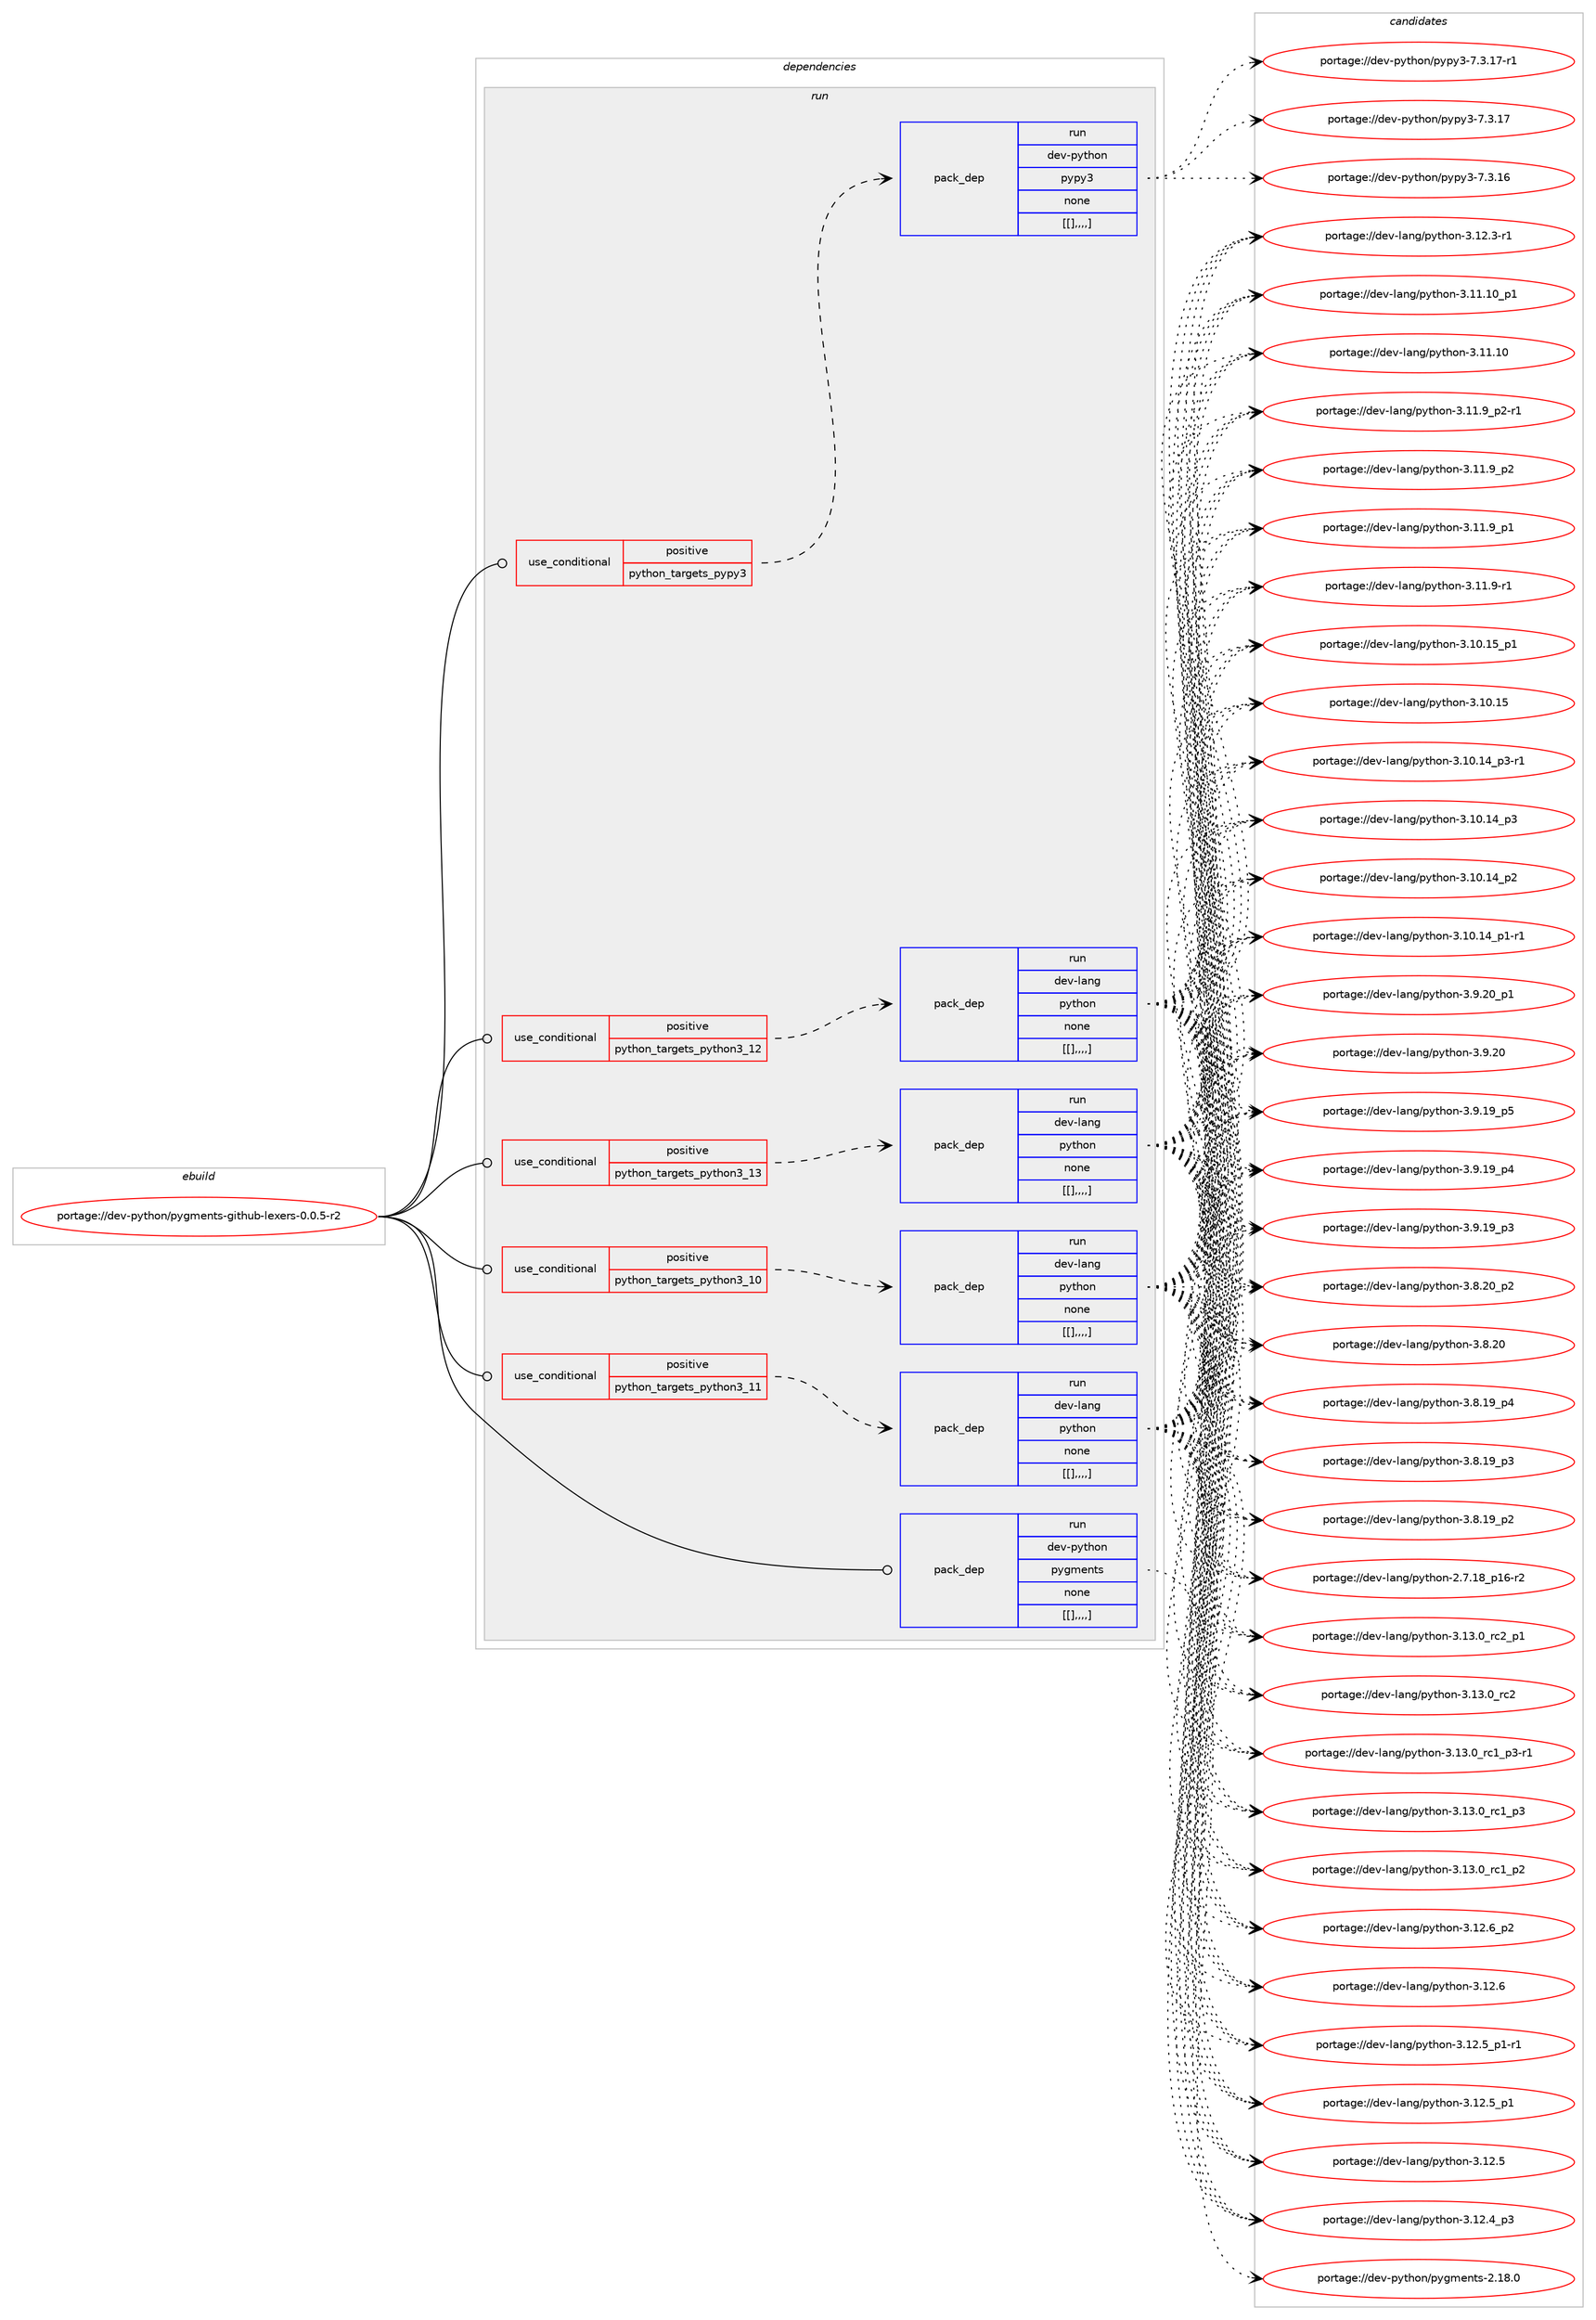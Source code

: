 digraph prolog {

# *************
# Graph options
# *************

newrank=true;
concentrate=true;
compound=true;
graph [rankdir=LR,fontname=Helvetica,fontsize=10,ranksep=1.5];#, ranksep=2.5, nodesep=0.2];
edge  [arrowhead=vee];
node  [fontname=Helvetica,fontsize=10];

# **********
# The ebuild
# **********

subgraph cluster_leftcol {
color=gray;
label=<<i>ebuild</i>>;
id [label="portage://dev-python/pygments-github-lexers-0.0.5-r2", color=red, width=4, href="../dev-python/pygments-github-lexers-0.0.5-r2.svg"];
}

# ****************
# The dependencies
# ****************

subgraph cluster_midcol {
color=gray;
label=<<i>dependencies</i>>;
subgraph cluster_compile {
fillcolor="#eeeeee";
style=filled;
label=<<i>compile</i>>;
}
subgraph cluster_compileandrun {
fillcolor="#eeeeee";
style=filled;
label=<<i>compile and run</i>>;
}
subgraph cluster_run {
fillcolor="#eeeeee";
style=filled;
label=<<i>run</i>>;
subgraph cond38433 {
dependency159282 [label=<<TABLE BORDER="0" CELLBORDER="1" CELLSPACING="0" CELLPADDING="4"><TR><TD ROWSPAN="3" CELLPADDING="10">use_conditional</TD></TR><TR><TD>positive</TD></TR><TR><TD>python_targets_pypy3</TD></TR></TABLE>>, shape=none, color=red];
subgraph pack119624 {
dependency159283 [label=<<TABLE BORDER="0" CELLBORDER="1" CELLSPACING="0" CELLPADDING="4" WIDTH="220"><TR><TD ROWSPAN="6" CELLPADDING="30">pack_dep</TD></TR><TR><TD WIDTH="110">run</TD></TR><TR><TD>dev-python</TD></TR><TR><TD>pypy3</TD></TR><TR><TD>none</TD></TR><TR><TD>[[],,,,]</TD></TR></TABLE>>, shape=none, color=blue];
}
dependency159282:e -> dependency159283:w [weight=20,style="dashed",arrowhead="vee"];
}
id:e -> dependency159282:w [weight=20,style="solid",arrowhead="odot"];
subgraph cond38434 {
dependency159284 [label=<<TABLE BORDER="0" CELLBORDER="1" CELLSPACING="0" CELLPADDING="4"><TR><TD ROWSPAN="3" CELLPADDING="10">use_conditional</TD></TR><TR><TD>positive</TD></TR><TR><TD>python_targets_python3_10</TD></TR></TABLE>>, shape=none, color=red];
subgraph pack119625 {
dependency159285 [label=<<TABLE BORDER="0" CELLBORDER="1" CELLSPACING="0" CELLPADDING="4" WIDTH="220"><TR><TD ROWSPAN="6" CELLPADDING="30">pack_dep</TD></TR><TR><TD WIDTH="110">run</TD></TR><TR><TD>dev-lang</TD></TR><TR><TD>python</TD></TR><TR><TD>none</TD></TR><TR><TD>[[],,,,]</TD></TR></TABLE>>, shape=none, color=blue];
}
dependency159284:e -> dependency159285:w [weight=20,style="dashed",arrowhead="vee"];
}
id:e -> dependency159284:w [weight=20,style="solid",arrowhead="odot"];
subgraph cond38435 {
dependency159286 [label=<<TABLE BORDER="0" CELLBORDER="1" CELLSPACING="0" CELLPADDING="4"><TR><TD ROWSPAN="3" CELLPADDING="10">use_conditional</TD></TR><TR><TD>positive</TD></TR><TR><TD>python_targets_python3_11</TD></TR></TABLE>>, shape=none, color=red];
subgraph pack119626 {
dependency159287 [label=<<TABLE BORDER="0" CELLBORDER="1" CELLSPACING="0" CELLPADDING="4" WIDTH="220"><TR><TD ROWSPAN="6" CELLPADDING="30">pack_dep</TD></TR><TR><TD WIDTH="110">run</TD></TR><TR><TD>dev-lang</TD></TR><TR><TD>python</TD></TR><TR><TD>none</TD></TR><TR><TD>[[],,,,]</TD></TR></TABLE>>, shape=none, color=blue];
}
dependency159286:e -> dependency159287:w [weight=20,style="dashed",arrowhead="vee"];
}
id:e -> dependency159286:w [weight=20,style="solid",arrowhead="odot"];
subgraph cond38436 {
dependency159288 [label=<<TABLE BORDER="0" CELLBORDER="1" CELLSPACING="0" CELLPADDING="4"><TR><TD ROWSPAN="3" CELLPADDING="10">use_conditional</TD></TR><TR><TD>positive</TD></TR><TR><TD>python_targets_python3_12</TD></TR></TABLE>>, shape=none, color=red];
subgraph pack119627 {
dependency159289 [label=<<TABLE BORDER="0" CELLBORDER="1" CELLSPACING="0" CELLPADDING="4" WIDTH="220"><TR><TD ROWSPAN="6" CELLPADDING="30">pack_dep</TD></TR><TR><TD WIDTH="110">run</TD></TR><TR><TD>dev-lang</TD></TR><TR><TD>python</TD></TR><TR><TD>none</TD></TR><TR><TD>[[],,,,]</TD></TR></TABLE>>, shape=none, color=blue];
}
dependency159288:e -> dependency159289:w [weight=20,style="dashed",arrowhead="vee"];
}
id:e -> dependency159288:w [weight=20,style="solid",arrowhead="odot"];
subgraph cond38437 {
dependency159290 [label=<<TABLE BORDER="0" CELLBORDER="1" CELLSPACING="0" CELLPADDING="4"><TR><TD ROWSPAN="3" CELLPADDING="10">use_conditional</TD></TR><TR><TD>positive</TD></TR><TR><TD>python_targets_python3_13</TD></TR></TABLE>>, shape=none, color=red];
subgraph pack119628 {
dependency159291 [label=<<TABLE BORDER="0" CELLBORDER="1" CELLSPACING="0" CELLPADDING="4" WIDTH="220"><TR><TD ROWSPAN="6" CELLPADDING="30">pack_dep</TD></TR><TR><TD WIDTH="110">run</TD></TR><TR><TD>dev-lang</TD></TR><TR><TD>python</TD></TR><TR><TD>none</TD></TR><TR><TD>[[],,,,]</TD></TR></TABLE>>, shape=none, color=blue];
}
dependency159290:e -> dependency159291:w [weight=20,style="dashed",arrowhead="vee"];
}
id:e -> dependency159290:w [weight=20,style="solid",arrowhead="odot"];
subgraph pack119629 {
dependency159292 [label=<<TABLE BORDER="0" CELLBORDER="1" CELLSPACING="0" CELLPADDING="4" WIDTH="220"><TR><TD ROWSPAN="6" CELLPADDING="30">pack_dep</TD></TR><TR><TD WIDTH="110">run</TD></TR><TR><TD>dev-python</TD></TR><TR><TD>pygments</TD></TR><TR><TD>none</TD></TR><TR><TD>[[],,,,]</TD></TR></TABLE>>, shape=none, color=blue];
}
id:e -> dependency159292:w [weight=20,style="solid",arrowhead="odot"];
}
}

# **************
# The candidates
# **************

subgraph cluster_choices {
rank=same;
color=gray;
label=<<i>candidates</i>>;

subgraph choice119624 {
color=black;
nodesep=1;
choice100101118451121211161041111104711212111212151455546514649554511449 [label="portage://dev-python/pypy3-7.3.17-r1", color=red, width=4,href="../dev-python/pypy3-7.3.17-r1.svg"];
choice10010111845112121116104111110471121211121215145554651464955 [label="portage://dev-python/pypy3-7.3.17", color=red, width=4,href="../dev-python/pypy3-7.3.17.svg"];
choice10010111845112121116104111110471121211121215145554651464954 [label="portage://dev-python/pypy3-7.3.16", color=red, width=4,href="../dev-python/pypy3-7.3.16.svg"];
dependency159283:e -> choice100101118451121211161041111104711212111212151455546514649554511449:w [style=dotted,weight="100"];
dependency159283:e -> choice10010111845112121116104111110471121211121215145554651464955:w [style=dotted,weight="100"];
dependency159283:e -> choice10010111845112121116104111110471121211121215145554651464954:w [style=dotted,weight="100"];
}
subgraph choice119625 {
color=black;
nodesep=1;
choice100101118451089711010347112121116104111110455146495146489511499509511249 [label="portage://dev-lang/python-3.13.0_rc2_p1", color=red, width=4,href="../dev-lang/python-3.13.0_rc2_p1.svg"];
choice10010111845108971101034711212111610411111045514649514648951149950 [label="portage://dev-lang/python-3.13.0_rc2", color=red, width=4,href="../dev-lang/python-3.13.0_rc2.svg"];
choice1001011184510897110103471121211161041111104551464951464895114994995112514511449 [label="portage://dev-lang/python-3.13.0_rc1_p3-r1", color=red, width=4,href="../dev-lang/python-3.13.0_rc1_p3-r1.svg"];
choice100101118451089711010347112121116104111110455146495146489511499499511251 [label="portage://dev-lang/python-3.13.0_rc1_p3", color=red, width=4,href="../dev-lang/python-3.13.0_rc1_p3.svg"];
choice100101118451089711010347112121116104111110455146495146489511499499511250 [label="portage://dev-lang/python-3.13.0_rc1_p2", color=red, width=4,href="../dev-lang/python-3.13.0_rc1_p2.svg"];
choice100101118451089711010347112121116104111110455146495046549511250 [label="portage://dev-lang/python-3.12.6_p2", color=red, width=4,href="../dev-lang/python-3.12.6_p2.svg"];
choice10010111845108971101034711212111610411111045514649504654 [label="portage://dev-lang/python-3.12.6", color=red, width=4,href="../dev-lang/python-3.12.6.svg"];
choice1001011184510897110103471121211161041111104551464950465395112494511449 [label="portage://dev-lang/python-3.12.5_p1-r1", color=red, width=4,href="../dev-lang/python-3.12.5_p1-r1.svg"];
choice100101118451089711010347112121116104111110455146495046539511249 [label="portage://dev-lang/python-3.12.5_p1", color=red, width=4,href="../dev-lang/python-3.12.5_p1.svg"];
choice10010111845108971101034711212111610411111045514649504653 [label="portage://dev-lang/python-3.12.5", color=red, width=4,href="../dev-lang/python-3.12.5.svg"];
choice100101118451089711010347112121116104111110455146495046529511251 [label="portage://dev-lang/python-3.12.4_p3", color=red, width=4,href="../dev-lang/python-3.12.4_p3.svg"];
choice100101118451089711010347112121116104111110455146495046514511449 [label="portage://dev-lang/python-3.12.3-r1", color=red, width=4,href="../dev-lang/python-3.12.3-r1.svg"];
choice10010111845108971101034711212111610411111045514649494649489511249 [label="portage://dev-lang/python-3.11.10_p1", color=red, width=4,href="../dev-lang/python-3.11.10_p1.svg"];
choice1001011184510897110103471121211161041111104551464949464948 [label="portage://dev-lang/python-3.11.10", color=red, width=4,href="../dev-lang/python-3.11.10.svg"];
choice1001011184510897110103471121211161041111104551464949465795112504511449 [label="portage://dev-lang/python-3.11.9_p2-r1", color=red, width=4,href="../dev-lang/python-3.11.9_p2-r1.svg"];
choice100101118451089711010347112121116104111110455146494946579511250 [label="portage://dev-lang/python-3.11.9_p2", color=red, width=4,href="../dev-lang/python-3.11.9_p2.svg"];
choice100101118451089711010347112121116104111110455146494946579511249 [label="portage://dev-lang/python-3.11.9_p1", color=red, width=4,href="../dev-lang/python-3.11.9_p1.svg"];
choice100101118451089711010347112121116104111110455146494946574511449 [label="portage://dev-lang/python-3.11.9-r1", color=red, width=4,href="../dev-lang/python-3.11.9-r1.svg"];
choice10010111845108971101034711212111610411111045514649484649539511249 [label="portage://dev-lang/python-3.10.15_p1", color=red, width=4,href="../dev-lang/python-3.10.15_p1.svg"];
choice1001011184510897110103471121211161041111104551464948464953 [label="portage://dev-lang/python-3.10.15", color=red, width=4,href="../dev-lang/python-3.10.15.svg"];
choice100101118451089711010347112121116104111110455146494846495295112514511449 [label="portage://dev-lang/python-3.10.14_p3-r1", color=red, width=4,href="../dev-lang/python-3.10.14_p3-r1.svg"];
choice10010111845108971101034711212111610411111045514649484649529511251 [label="portage://dev-lang/python-3.10.14_p3", color=red, width=4,href="../dev-lang/python-3.10.14_p3.svg"];
choice10010111845108971101034711212111610411111045514649484649529511250 [label="portage://dev-lang/python-3.10.14_p2", color=red, width=4,href="../dev-lang/python-3.10.14_p2.svg"];
choice100101118451089711010347112121116104111110455146494846495295112494511449 [label="portage://dev-lang/python-3.10.14_p1-r1", color=red, width=4,href="../dev-lang/python-3.10.14_p1-r1.svg"];
choice100101118451089711010347112121116104111110455146574650489511249 [label="portage://dev-lang/python-3.9.20_p1", color=red, width=4,href="../dev-lang/python-3.9.20_p1.svg"];
choice10010111845108971101034711212111610411111045514657465048 [label="portage://dev-lang/python-3.9.20", color=red, width=4,href="../dev-lang/python-3.9.20.svg"];
choice100101118451089711010347112121116104111110455146574649579511253 [label="portage://dev-lang/python-3.9.19_p5", color=red, width=4,href="../dev-lang/python-3.9.19_p5.svg"];
choice100101118451089711010347112121116104111110455146574649579511252 [label="portage://dev-lang/python-3.9.19_p4", color=red, width=4,href="../dev-lang/python-3.9.19_p4.svg"];
choice100101118451089711010347112121116104111110455146574649579511251 [label="portage://dev-lang/python-3.9.19_p3", color=red, width=4,href="../dev-lang/python-3.9.19_p3.svg"];
choice100101118451089711010347112121116104111110455146564650489511250 [label="portage://dev-lang/python-3.8.20_p2", color=red, width=4,href="../dev-lang/python-3.8.20_p2.svg"];
choice10010111845108971101034711212111610411111045514656465048 [label="portage://dev-lang/python-3.8.20", color=red, width=4,href="../dev-lang/python-3.8.20.svg"];
choice100101118451089711010347112121116104111110455146564649579511252 [label="portage://dev-lang/python-3.8.19_p4", color=red, width=4,href="../dev-lang/python-3.8.19_p4.svg"];
choice100101118451089711010347112121116104111110455146564649579511251 [label="portage://dev-lang/python-3.8.19_p3", color=red, width=4,href="../dev-lang/python-3.8.19_p3.svg"];
choice100101118451089711010347112121116104111110455146564649579511250 [label="portage://dev-lang/python-3.8.19_p2", color=red, width=4,href="../dev-lang/python-3.8.19_p2.svg"];
choice100101118451089711010347112121116104111110455046554649569511249544511450 [label="portage://dev-lang/python-2.7.18_p16-r2", color=red, width=4,href="../dev-lang/python-2.7.18_p16-r2.svg"];
dependency159285:e -> choice100101118451089711010347112121116104111110455146495146489511499509511249:w [style=dotted,weight="100"];
dependency159285:e -> choice10010111845108971101034711212111610411111045514649514648951149950:w [style=dotted,weight="100"];
dependency159285:e -> choice1001011184510897110103471121211161041111104551464951464895114994995112514511449:w [style=dotted,weight="100"];
dependency159285:e -> choice100101118451089711010347112121116104111110455146495146489511499499511251:w [style=dotted,weight="100"];
dependency159285:e -> choice100101118451089711010347112121116104111110455146495146489511499499511250:w [style=dotted,weight="100"];
dependency159285:e -> choice100101118451089711010347112121116104111110455146495046549511250:w [style=dotted,weight="100"];
dependency159285:e -> choice10010111845108971101034711212111610411111045514649504654:w [style=dotted,weight="100"];
dependency159285:e -> choice1001011184510897110103471121211161041111104551464950465395112494511449:w [style=dotted,weight="100"];
dependency159285:e -> choice100101118451089711010347112121116104111110455146495046539511249:w [style=dotted,weight="100"];
dependency159285:e -> choice10010111845108971101034711212111610411111045514649504653:w [style=dotted,weight="100"];
dependency159285:e -> choice100101118451089711010347112121116104111110455146495046529511251:w [style=dotted,weight="100"];
dependency159285:e -> choice100101118451089711010347112121116104111110455146495046514511449:w [style=dotted,weight="100"];
dependency159285:e -> choice10010111845108971101034711212111610411111045514649494649489511249:w [style=dotted,weight="100"];
dependency159285:e -> choice1001011184510897110103471121211161041111104551464949464948:w [style=dotted,weight="100"];
dependency159285:e -> choice1001011184510897110103471121211161041111104551464949465795112504511449:w [style=dotted,weight="100"];
dependency159285:e -> choice100101118451089711010347112121116104111110455146494946579511250:w [style=dotted,weight="100"];
dependency159285:e -> choice100101118451089711010347112121116104111110455146494946579511249:w [style=dotted,weight="100"];
dependency159285:e -> choice100101118451089711010347112121116104111110455146494946574511449:w [style=dotted,weight="100"];
dependency159285:e -> choice10010111845108971101034711212111610411111045514649484649539511249:w [style=dotted,weight="100"];
dependency159285:e -> choice1001011184510897110103471121211161041111104551464948464953:w [style=dotted,weight="100"];
dependency159285:e -> choice100101118451089711010347112121116104111110455146494846495295112514511449:w [style=dotted,weight="100"];
dependency159285:e -> choice10010111845108971101034711212111610411111045514649484649529511251:w [style=dotted,weight="100"];
dependency159285:e -> choice10010111845108971101034711212111610411111045514649484649529511250:w [style=dotted,weight="100"];
dependency159285:e -> choice100101118451089711010347112121116104111110455146494846495295112494511449:w [style=dotted,weight="100"];
dependency159285:e -> choice100101118451089711010347112121116104111110455146574650489511249:w [style=dotted,weight="100"];
dependency159285:e -> choice10010111845108971101034711212111610411111045514657465048:w [style=dotted,weight="100"];
dependency159285:e -> choice100101118451089711010347112121116104111110455146574649579511253:w [style=dotted,weight="100"];
dependency159285:e -> choice100101118451089711010347112121116104111110455146574649579511252:w [style=dotted,weight="100"];
dependency159285:e -> choice100101118451089711010347112121116104111110455146574649579511251:w [style=dotted,weight="100"];
dependency159285:e -> choice100101118451089711010347112121116104111110455146564650489511250:w [style=dotted,weight="100"];
dependency159285:e -> choice10010111845108971101034711212111610411111045514656465048:w [style=dotted,weight="100"];
dependency159285:e -> choice100101118451089711010347112121116104111110455146564649579511252:w [style=dotted,weight="100"];
dependency159285:e -> choice100101118451089711010347112121116104111110455146564649579511251:w [style=dotted,weight="100"];
dependency159285:e -> choice100101118451089711010347112121116104111110455146564649579511250:w [style=dotted,weight="100"];
dependency159285:e -> choice100101118451089711010347112121116104111110455046554649569511249544511450:w [style=dotted,weight="100"];
}
subgraph choice119626 {
color=black;
nodesep=1;
choice100101118451089711010347112121116104111110455146495146489511499509511249 [label="portage://dev-lang/python-3.13.0_rc2_p1", color=red, width=4,href="../dev-lang/python-3.13.0_rc2_p1.svg"];
choice10010111845108971101034711212111610411111045514649514648951149950 [label="portage://dev-lang/python-3.13.0_rc2", color=red, width=4,href="../dev-lang/python-3.13.0_rc2.svg"];
choice1001011184510897110103471121211161041111104551464951464895114994995112514511449 [label="portage://dev-lang/python-3.13.0_rc1_p3-r1", color=red, width=4,href="../dev-lang/python-3.13.0_rc1_p3-r1.svg"];
choice100101118451089711010347112121116104111110455146495146489511499499511251 [label="portage://dev-lang/python-3.13.0_rc1_p3", color=red, width=4,href="../dev-lang/python-3.13.0_rc1_p3.svg"];
choice100101118451089711010347112121116104111110455146495146489511499499511250 [label="portage://dev-lang/python-3.13.0_rc1_p2", color=red, width=4,href="../dev-lang/python-3.13.0_rc1_p2.svg"];
choice100101118451089711010347112121116104111110455146495046549511250 [label="portage://dev-lang/python-3.12.6_p2", color=red, width=4,href="../dev-lang/python-3.12.6_p2.svg"];
choice10010111845108971101034711212111610411111045514649504654 [label="portage://dev-lang/python-3.12.6", color=red, width=4,href="../dev-lang/python-3.12.6.svg"];
choice1001011184510897110103471121211161041111104551464950465395112494511449 [label="portage://dev-lang/python-3.12.5_p1-r1", color=red, width=4,href="../dev-lang/python-3.12.5_p1-r1.svg"];
choice100101118451089711010347112121116104111110455146495046539511249 [label="portage://dev-lang/python-3.12.5_p1", color=red, width=4,href="../dev-lang/python-3.12.5_p1.svg"];
choice10010111845108971101034711212111610411111045514649504653 [label="portage://dev-lang/python-3.12.5", color=red, width=4,href="../dev-lang/python-3.12.5.svg"];
choice100101118451089711010347112121116104111110455146495046529511251 [label="portage://dev-lang/python-3.12.4_p3", color=red, width=4,href="../dev-lang/python-3.12.4_p3.svg"];
choice100101118451089711010347112121116104111110455146495046514511449 [label="portage://dev-lang/python-3.12.3-r1", color=red, width=4,href="../dev-lang/python-3.12.3-r1.svg"];
choice10010111845108971101034711212111610411111045514649494649489511249 [label="portage://dev-lang/python-3.11.10_p1", color=red, width=4,href="../dev-lang/python-3.11.10_p1.svg"];
choice1001011184510897110103471121211161041111104551464949464948 [label="portage://dev-lang/python-3.11.10", color=red, width=4,href="../dev-lang/python-3.11.10.svg"];
choice1001011184510897110103471121211161041111104551464949465795112504511449 [label="portage://dev-lang/python-3.11.9_p2-r1", color=red, width=4,href="../dev-lang/python-3.11.9_p2-r1.svg"];
choice100101118451089711010347112121116104111110455146494946579511250 [label="portage://dev-lang/python-3.11.9_p2", color=red, width=4,href="../dev-lang/python-3.11.9_p2.svg"];
choice100101118451089711010347112121116104111110455146494946579511249 [label="portage://dev-lang/python-3.11.9_p1", color=red, width=4,href="../dev-lang/python-3.11.9_p1.svg"];
choice100101118451089711010347112121116104111110455146494946574511449 [label="portage://dev-lang/python-3.11.9-r1", color=red, width=4,href="../dev-lang/python-3.11.9-r1.svg"];
choice10010111845108971101034711212111610411111045514649484649539511249 [label="portage://dev-lang/python-3.10.15_p1", color=red, width=4,href="../dev-lang/python-3.10.15_p1.svg"];
choice1001011184510897110103471121211161041111104551464948464953 [label="portage://dev-lang/python-3.10.15", color=red, width=4,href="../dev-lang/python-3.10.15.svg"];
choice100101118451089711010347112121116104111110455146494846495295112514511449 [label="portage://dev-lang/python-3.10.14_p3-r1", color=red, width=4,href="../dev-lang/python-3.10.14_p3-r1.svg"];
choice10010111845108971101034711212111610411111045514649484649529511251 [label="portage://dev-lang/python-3.10.14_p3", color=red, width=4,href="../dev-lang/python-3.10.14_p3.svg"];
choice10010111845108971101034711212111610411111045514649484649529511250 [label="portage://dev-lang/python-3.10.14_p2", color=red, width=4,href="../dev-lang/python-3.10.14_p2.svg"];
choice100101118451089711010347112121116104111110455146494846495295112494511449 [label="portage://dev-lang/python-3.10.14_p1-r1", color=red, width=4,href="../dev-lang/python-3.10.14_p1-r1.svg"];
choice100101118451089711010347112121116104111110455146574650489511249 [label="portage://dev-lang/python-3.9.20_p1", color=red, width=4,href="../dev-lang/python-3.9.20_p1.svg"];
choice10010111845108971101034711212111610411111045514657465048 [label="portage://dev-lang/python-3.9.20", color=red, width=4,href="../dev-lang/python-3.9.20.svg"];
choice100101118451089711010347112121116104111110455146574649579511253 [label="portage://dev-lang/python-3.9.19_p5", color=red, width=4,href="../dev-lang/python-3.9.19_p5.svg"];
choice100101118451089711010347112121116104111110455146574649579511252 [label="portage://dev-lang/python-3.9.19_p4", color=red, width=4,href="../dev-lang/python-3.9.19_p4.svg"];
choice100101118451089711010347112121116104111110455146574649579511251 [label="portage://dev-lang/python-3.9.19_p3", color=red, width=4,href="../dev-lang/python-3.9.19_p3.svg"];
choice100101118451089711010347112121116104111110455146564650489511250 [label="portage://dev-lang/python-3.8.20_p2", color=red, width=4,href="../dev-lang/python-3.8.20_p2.svg"];
choice10010111845108971101034711212111610411111045514656465048 [label="portage://dev-lang/python-3.8.20", color=red, width=4,href="../dev-lang/python-3.8.20.svg"];
choice100101118451089711010347112121116104111110455146564649579511252 [label="portage://dev-lang/python-3.8.19_p4", color=red, width=4,href="../dev-lang/python-3.8.19_p4.svg"];
choice100101118451089711010347112121116104111110455146564649579511251 [label="portage://dev-lang/python-3.8.19_p3", color=red, width=4,href="../dev-lang/python-3.8.19_p3.svg"];
choice100101118451089711010347112121116104111110455146564649579511250 [label="portage://dev-lang/python-3.8.19_p2", color=red, width=4,href="../dev-lang/python-3.8.19_p2.svg"];
choice100101118451089711010347112121116104111110455046554649569511249544511450 [label="portage://dev-lang/python-2.7.18_p16-r2", color=red, width=4,href="../dev-lang/python-2.7.18_p16-r2.svg"];
dependency159287:e -> choice100101118451089711010347112121116104111110455146495146489511499509511249:w [style=dotted,weight="100"];
dependency159287:e -> choice10010111845108971101034711212111610411111045514649514648951149950:w [style=dotted,weight="100"];
dependency159287:e -> choice1001011184510897110103471121211161041111104551464951464895114994995112514511449:w [style=dotted,weight="100"];
dependency159287:e -> choice100101118451089711010347112121116104111110455146495146489511499499511251:w [style=dotted,weight="100"];
dependency159287:e -> choice100101118451089711010347112121116104111110455146495146489511499499511250:w [style=dotted,weight="100"];
dependency159287:e -> choice100101118451089711010347112121116104111110455146495046549511250:w [style=dotted,weight="100"];
dependency159287:e -> choice10010111845108971101034711212111610411111045514649504654:w [style=dotted,weight="100"];
dependency159287:e -> choice1001011184510897110103471121211161041111104551464950465395112494511449:w [style=dotted,weight="100"];
dependency159287:e -> choice100101118451089711010347112121116104111110455146495046539511249:w [style=dotted,weight="100"];
dependency159287:e -> choice10010111845108971101034711212111610411111045514649504653:w [style=dotted,weight="100"];
dependency159287:e -> choice100101118451089711010347112121116104111110455146495046529511251:w [style=dotted,weight="100"];
dependency159287:e -> choice100101118451089711010347112121116104111110455146495046514511449:w [style=dotted,weight="100"];
dependency159287:e -> choice10010111845108971101034711212111610411111045514649494649489511249:w [style=dotted,weight="100"];
dependency159287:e -> choice1001011184510897110103471121211161041111104551464949464948:w [style=dotted,weight="100"];
dependency159287:e -> choice1001011184510897110103471121211161041111104551464949465795112504511449:w [style=dotted,weight="100"];
dependency159287:e -> choice100101118451089711010347112121116104111110455146494946579511250:w [style=dotted,weight="100"];
dependency159287:e -> choice100101118451089711010347112121116104111110455146494946579511249:w [style=dotted,weight="100"];
dependency159287:e -> choice100101118451089711010347112121116104111110455146494946574511449:w [style=dotted,weight="100"];
dependency159287:e -> choice10010111845108971101034711212111610411111045514649484649539511249:w [style=dotted,weight="100"];
dependency159287:e -> choice1001011184510897110103471121211161041111104551464948464953:w [style=dotted,weight="100"];
dependency159287:e -> choice100101118451089711010347112121116104111110455146494846495295112514511449:w [style=dotted,weight="100"];
dependency159287:e -> choice10010111845108971101034711212111610411111045514649484649529511251:w [style=dotted,weight="100"];
dependency159287:e -> choice10010111845108971101034711212111610411111045514649484649529511250:w [style=dotted,weight="100"];
dependency159287:e -> choice100101118451089711010347112121116104111110455146494846495295112494511449:w [style=dotted,weight="100"];
dependency159287:e -> choice100101118451089711010347112121116104111110455146574650489511249:w [style=dotted,weight="100"];
dependency159287:e -> choice10010111845108971101034711212111610411111045514657465048:w [style=dotted,weight="100"];
dependency159287:e -> choice100101118451089711010347112121116104111110455146574649579511253:w [style=dotted,weight="100"];
dependency159287:e -> choice100101118451089711010347112121116104111110455146574649579511252:w [style=dotted,weight="100"];
dependency159287:e -> choice100101118451089711010347112121116104111110455146574649579511251:w [style=dotted,weight="100"];
dependency159287:e -> choice100101118451089711010347112121116104111110455146564650489511250:w [style=dotted,weight="100"];
dependency159287:e -> choice10010111845108971101034711212111610411111045514656465048:w [style=dotted,weight="100"];
dependency159287:e -> choice100101118451089711010347112121116104111110455146564649579511252:w [style=dotted,weight="100"];
dependency159287:e -> choice100101118451089711010347112121116104111110455146564649579511251:w [style=dotted,weight="100"];
dependency159287:e -> choice100101118451089711010347112121116104111110455146564649579511250:w [style=dotted,weight="100"];
dependency159287:e -> choice100101118451089711010347112121116104111110455046554649569511249544511450:w [style=dotted,weight="100"];
}
subgraph choice119627 {
color=black;
nodesep=1;
choice100101118451089711010347112121116104111110455146495146489511499509511249 [label="portage://dev-lang/python-3.13.0_rc2_p1", color=red, width=4,href="../dev-lang/python-3.13.0_rc2_p1.svg"];
choice10010111845108971101034711212111610411111045514649514648951149950 [label="portage://dev-lang/python-3.13.0_rc2", color=red, width=4,href="../dev-lang/python-3.13.0_rc2.svg"];
choice1001011184510897110103471121211161041111104551464951464895114994995112514511449 [label="portage://dev-lang/python-3.13.0_rc1_p3-r1", color=red, width=4,href="../dev-lang/python-3.13.0_rc1_p3-r1.svg"];
choice100101118451089711010347112121116104111110455146495146489511499499511251 [label="portage://dev-lang/python-3.13.0_rc1_p3", color=red, width=4,href="../dev-lang/python-3.13.0_rc1_p3.svg"];
choice100101118451089711010347112121116104111110455146495146489511499499511250 [label="portage://dev-lang/python-3.13.0_rc1_p2", color=red, width=4,href="../dev-lang/python-3.13.0_rc1_p2.svg"];
choice100101118451089711010347112121116104111110455146495046549511250 [label="portage://dev-lang/python-3.12.6_p2", color=red, width=4,href="../dev-lang/python-3.12.6_p2.svg"];
choice10010111845108971101034711212111610411111045514649504654 [label="portage://dev-lang/python-3.12.6", color=red, width=4,href="../dev-lang/python-3.12.6.svg"];
choice1001011184510897110103471121211161041111104551464950465395112494511449 [label="portage://dev-lang/python-3.12.5_p1-r1", color=red, width=4,href="../dev-lang/python-3.12.5_p1-r1.svg"];
choice100101118451089711010347112121116104111110455146495046539511249 [label="portage://dev-lang/python-3.12.5_p1", color=red, width=4,href="../dev-lang/python-3.12.5_p1.svg"];
choice10010111845108971101034711212111610411111045514649504653 [label="portage://dev-lang/python-3.12.5", color=red, width=4,href="../dev-lang/python-3.12.5.svg"];
choice100101118451089711010347112121116104111110455146495046529511251 [label="portage://dev-lang/python-3.12.4_p3", color=red, width=4,href="../dev-lang/python-3.12.4_p3.svg"];
choice100101118451089711010347112121116104111110455146495046514511449 [label="portage://dev-lang/python-3.12.3-r1", color=red, width=4,href="../dev-lang/python-3.12.3-r1.svg"];
choice10010111845108971101034711212111610411111045514649494649489511249 [label="portage://dev-lang/python-3.11.10_p1", color=red, width=4,href="../dev-lang/python-3.11.10_p1.svg"];
choice1001011184510897110103471121211161041111104551464949464948 [label="portage://dev-lang/python-3.11.10", color=red, width=4,href="../dev-lang/python-3.11.10.svg"];
choice1001011184510897110103471121211161041111104551464949465795112504511449 [label="portage://dev-lang/python-3.11.9_p2-r1", color=red, width=4,href="../dev-lang/python-3.11.9_p2-r1.svg"];
choice100101118451089711010347112121116104111110455146494946579511250 [label="portage://dev-lang/python-3.11.9_p2", color=red, width=4,href="../dev-lang/python-3.11.9_p2.svg"];
choice100101118451089711010347112121116104111110455146494946579511249 [label="portage://dev-lang/python-3.11.9_p1", color=red, width=4,href="../dev-lang/python-3.11.9_p1.svg"];
choice100101118451089711010347112121116104111110455146494946574511449 [label="portage://dev-lang/python-3.11.9-r1", color=red, width=4,href="../dev-lang/python-3.11.9-r1.svg"];
choice10010111845108971101034711212111610411111045514649484649539511249 [label="portage://dev-lang/python-3.10.15_p1", color=red, width=4,href="../dev-lang/python-3.10.15_p1.svg"];
choice1001011184510897110103471121211161041111104551464948464953 [label="portage://dev-lang/python-3.10.15", color=red, width=4,href="../dev-lang/python-3.10.15.svg"];
choice100101118451089711010347112121116104111110455146494846495295112514511449 [label="portage://dev-lang/python-3.10.14_p3-r1", color=red, width=4,href="../dev-lang/python-3.10.14_p3-r1.svg"];
choice10010111845108971101034711212111610411111045514649484649529511251 [label="portage://dev-lang/python-3.10.14_p3", color=red, width=4,href="../dev-lang/python-3.10.14_p3.svg"];
choice10010111845108971101034711212111610411111045514649484649529511250 [label="portage://dev-lang/python-3.10.14_p2", color=red, width=4,href="../dev-lang/python-3.10.14_p2.svg"];
choice100101118451089711010347112121116104111110455146494846495295112494511449 [label="portage://dev-lang/python-3.10.14_p1-r1", color=red, width=4,href="../dev-lang/python-3.10.14_p1-r1.svg"];
choice100101118451089711010347112121116104111110455146574650489511249 [label="portage://dev-lang/python-3.9.20_p1", color=red, width=4,href="../dev-lang/python-3.9.20_p1.svg"];
choice10010111845108971101034711212111610411111045514657465048 [label="portage://dev-lang/python-3.9.20", color=red, width=4,href="../dev-lang/python-3.9.20.svg"];
choice100101118451089711010347112121116104111110455146574649579511253 [label="portage://dev-lang/python-3.9.19_p5", color=red, width=4,href="../dev-lang/python-3.9.19_p5.svg"];
choice100101118451089711010347112121116104111110455146574649579511252 [label="portage://dev-lang/python-3.9.19_p4", color=red, width=4,href="../dev-lang/python-3.9.19_p4.svg"];
choice100101118451089711010347112121116104111110455146574649579511251 [label="portage://dev-lang/python-3.9.19_p3", color=red, width=4,href="../dev-lang/python-3.9.19_p3.svg"];
choice100101118451089711010347112121116104111110455146564650489511250 [label="portage://dev-lang/python-3.8.20_p2", color=red, width=4,href="../dev-lang/python-3.8.20_p2.svg"];
choice10010111845108971101034711212111610411111045514656465048 [label="portage://dev-lang/python-3.8.20", color=red, width=4,href="../dev-lang/python-3.8.20.svg"];
choice100101118451089711010347112121116104111110455146564649579511252 [label="portage://dev-lang/python-3.8.19_p4", color=red, width=4,href="../dev-lang/python-3.8.19_p4.svg"];
choice100101118451089711010347112121116104111110455146564649579511251 [label="portage://dev-lang/python-3.8.19_p3", color=red, width=4,href="../dev-lang/python-3.8.19_p3.svg"];
choice100101118451089711010347112121116104111110455146564649579511250 [label="portage://dev-lang/python-3.8.19_p2", color=red, width=4,href="../dev-lang/python-3.8.19_p2.svg"];
choice100101118451089711010347112121116104111110455046554649569511249544511450 [label="portage://dev-lang/python-2.7.18_p16-r2", color=red, width=4,href="../dev-lang/python-2.7.18_p16-r2.svg"];
dependency159289:e -> choice100101118451089711010347112121116104111110455146495146489511499509511249:w [style=dotted,weight="100"];
dependency159289:e -> choice10010111845108971101034711212111610411111045514649514648951149950:w [style=dotted,weight="100"];
dependency159289:e -> choice1001011184510897110103471121211161041111104551464951464895114994995112514511449:w [style=dotted,weight="100"];
dependency159289:e -> choice100101118451089711010347112121116104111110455146495146489511499499511251:w [style=dotted,weight="100"];
dependency159289:e -> choice100101118451089711010347112121116104111110455146495146489511499499511250:w [style=dotted,weight="100"];
dependency159289:e -> choice100101118451089711010347112121116104111110455146495046549511250:w [style=dotted,weight="100"];
dependency159289:e -> choice10010111845108971101034711212111610411111045514649504654:w [style=dotted,weight="100"];
dependency159289:e -> choice1001011184510897110103471121211161041111104551464950465395112494511449:w [style=dotted,weight="100"];
dependency159289:e -> choice100101118451089711010347112121116104111110455146495046539511249:w [style=dotted,weight="100"];
dependency159289:e -> choice10010111845108971101034711212111610411111045514649504653:w [style=dotted,weight="100"];
dependency159289:e -> choice100101118451089711010347112121116104111110455146495046529511251:w [style=dotted,weight="100"];
dependency159289:e -> choice100101118451089711010347112121116104111110455146495046514511449:w [style=dotted,weight="100"];
dependency159289:e -> choice10010111845108971101034711212111610411111045514649494649489511249:w [style=dotted,weight="100"];
dependency159289:e -> choice1001011184510897110103471121211161041111104551464949464948:w [style=dotted,weight="100"];
dependency159289:e -> choice1001011184510897110103471121211161041111104551464949465795112504511449:w [style=dotted,weight="100"];
dependency159289:e -> choice100101118451089711010347112121116104111110455146494946579511250:w [style=dotted,weight="100"];
dependency159289:e -> choice100101118451089711010347112121116104111110455146494946579511249:w [style=dotted,weight="100"];
dependency159289:e -> choice100101118451089711010347112121116104111110455146494946574511449:w [style=dotted,weight="100"];
dependency159289:e -> choice10010111845108971101034711212111610411111045514649484649539511249:w [style=dotted,weight="100"];
dependency159289:e -> choice1001011184510897110103471121211161041111104551464948464953:w [style=dotted,weight="100"];
dependency159289:e -> choice100101118451089711010347112121116104111110455146494846495295112514511449:w [style=dotted,weight="100"];
dependency159289:e -> choice10010111845108971101034711212111610411111045514649484649529511251:w [style=dotted,weight="100"];
dependency159289:e -> choice10010111845108971101034711212111610411111045514649484649529511250:w [style=dotted,weight="100"];
dependency159289:e -> choice100101118451089711010347112121116104111110455146494846495295112494511449:w [style=dotted,weight="100"];
dependency159289:e -> choice100101118451089711010347112121116104111110455146574650489511249:w [style=dotted,weight="100"];
dependency159289:e -> choice10010111845108971101034711212111610411111045514657465048:w [style=dotted,weight="100"];
dependency159289:e -> choice100101118451089711010347112121116104111110455146574649579511253:w [style=dotted,weight="100"];
dependency159289:e -> choice100101118451089711010347112121116104111110455146574649579511252:w [style=dotted,weight="100"];
dependency159289:e -> choice100101118451089711010347112121116104111110455146574649579511251:w [style=dotted,weight="100"];
dependency159289:e -> choice100101118451089711010347112121116104111110455146564650489511250:w [style=dotted,weight="100"];
dependency159289:e -> choice10010111845108971101034711212111610411111045514656465048:w [style=dotted,weight="100"];
dependency159289:e -> choice100101118451089711010347112121116104111110455146564649579511252:w [style=dotted,weight="100"];
dependency159289:e -> choice100101118451089711010347112121116104111110455146564649579511251:w [style=dotted,weight="100"];
dependency159289:e -> choice100101118451089711010347112121116104111110455146564649579511250:w [style=dotted,weight="100"];
dependency159289:e -> choice100101118451089711010347112121116104111110455046554649569511249544511450:w [style=dotted,weight="100"];
}
subgraph choice119628 {
color=black;
nodesep=1;
choice100101118451089711010347112121116104111110455146495146489511499509511249 [label="portage://dev-lang/python-3.13.0_rc2_p1", color=red, width=4,href="../dev-lang/python-3.13.0_rc2_p1.svg"];
choice10010111845108971101034711212111610411111045514649514648951149950 [label="portage://dev-lang/python-3.13.0_rc2", color=red, width=4,href="../dev-lang/python-3.13.0_rc2.svg"];
choice1001011184510897110103471121211161041111104551464951464895114994995112514511449 [label="portage://dev-lang/python-3.13.0_rc1_p3-r1", color=red, width=4,href="../dev-lang/python-3.13.0_rc1_p3-r1.svg"];
choice100101118451089711010347112121116104111110455146495146489511499499511251 [label="portage://dev-lang/python-3.13.0_rc1_p3", color=red, width=4,href="../dev-lang/python-3.13.0_rc1_p3.svg"];
choice100101118451089711010347112121116104111110455146495146489511499499511250 [label="portage://dev-lang/python-3.13.0_rc1_p2", color=red, width=4,href="../dev-lang/python-3.13.0_rc1_p2.svg"];
choice100101118451089711010347112121116104111110455146495046549511250 [label="portage://dev-lang/python-3.12.6_p2", color=red, width=4,href="../dev-lang/python-3.12.6_p2.svg"];
choice10010111845108971101034711212111610411111045514649504654 [label="portage://dev-lang/python-3.12.6", color=red, width=4,href="../dev-lang/python-3.12.6.svg"];
choice1001011184510897110103471121211161041111104551464950465395112494511449 [label="portage://dev-lang/python-3.12.5_p1-r1", color=red, width=4,href="../dev-lang/python-3.12.5_p1-r1.svg"];
choice100101118451089711010347112121116104111110455146495046539511249 [label="portage://dev-lang/python-3.12.5_p1", color=red, width=4,href="../dev-lang/python-3.12.5_p1.svg"];
choice10010111845108971101034711212111610411111045514649504653 [label="portage://dev-lang/python-3.12.5", color=red, width=4,href="../dev-lang/python-3.12.5.svg"];
choice100101118451089711010347112121116104111110455146495046529511251 [label="portage://dev-lang/python-3.12.4_p3", color=red, width=4,href="../dev-lang/python-3.12.4_p3.svg"];
choice100101118451089711010347112121116104111110455146495046514511449 [label="portage://dev-lang/python-3.12.3-r1", color=red, width=4,href="../dev-lang/python-3.12.3-r1.svg"];
choice10010111845108971101034711212111610411111045514649494649489511249 [label="portage://dev-lang/python-3.11.10_p1", color=red, width=4,href="../dev-lang/python-3.11.10_p1.svg"];
choice1001011184510897110103471121211161041111104551464949464948 [label="portage://dev-lang/python-3.11.10", color=red, width=4,href="../dev-lang/python-3.11.10.svg"];
choice1001011184510897110103471121211161041111104551464949465795112504511449 [label="portage://dev-lang/python-3.11.9_p2-r1", color=red, width=4,href="../dev-lang/python-3.11.9_p2-r1.svg"];
choice100101118451089711010347112121116104111110455146494946579511250 [label="portage://dev-lang/python-3.11.9_p2", color=red, width=4,href="../dev-lang/python-3.11.9_p2.svg"];
choice100101118451089711010347112121116104111110455146494946579511249 [label="portage://dev-lang/python-3.11.9_p1", color=red, width=4,href="../dev-lang/python-3.11.9_p1.svg"];
choice100101118451089711010347112121116104111110455146494946574511449 [label="portage://dev-lang/python-3.11.9-r1", color=red, width=4,href="../dev-lang/python-3.11.9-r1.svg"];
choice10010111845108971101034711212111610411111045514649484649539511249 [label="portage://dev-lang/python-3.10.15_p1", color=red, width=4,href="../dev-lang/python-3.10.15_p1.svg"];
choice1001011184510897110103471121211161041111104551464948464953 [label="portage://dev-lang/python-3.10.15", color=red, width=4,href="../dev-lang/python-3.10.15.svg"];
choice100101118451089711010347112121116104111110455146494846495295112514511449 [label="portage://dev-lang/python-3.10.14_p3-r1", color=red, width=4,href="../dev-lang/python-3.10.14_p3-r1.svg"];
choice10010111845108971101034711212111610411111045514649484649529511251 [label="portage://dev-lang/python-3.10.14_p3", color=red, width=4,href="../dev-lang/python-3.10.14_p3.svg"];
choice10010111845108971101034711212111610411111045514649484649529511250 [label="portage://dev-lang/python-3.10.14_p2", color=red, width=4,href="../dev-lang/python-3.10.14_p2.svg"];
choice100101118451089711010347112121116104111110455146494846495295112494511449 [label="portage://dev-lang/python-3.10.14_p1-r1", color=red, width=4,href="../dev-lang/python-3.10.14_p1-r1.svg"];
choice100101118451089711010347112121116104111110455146574650489511249 [label="portage://dev-lang/python-3.9.20_p1", color=red, width=4,href="../dev-lang/python-3.9.20_p1.svg"];
choice10010111845108971101034711212111610411111045514657465048 [label="portage://dev-lang/python-3.9.20", color=red, width=4,href="../dev-lang/python-3.9.20.svg"];
choice100101118451089711010347112121116104111110455146574649579511253 [label="portage://dev-lang/python-3.9.19_p5", color=red, width=4,href="../dev-lang/python-3.9.19_p5.svg"];
choice100101118451089711010347112121116104111110455146574649579511252 [label="portage://dev-lang/python-3.9.19_p4", color=red, width=4,href="../dev-lang/python-3.9.19_p4.svg"];
choice100101118451089711010347112121116104111110455146574649579511251 [label="portage://dev-lang/python-3.9.19_p3", color=red, width=4,href="../dev-lang/python-3.9.19_p3.svg"];
choice100101118451089711010347112121116104111110455146564650489511250 [label="portage://dev-lang/python-3.8.20_p2", color=red, width=4,href="../dev-lang/python-3.8.20_p2.svg"];
choice10010111845108971101034711212111610411111045514656465048 [label="portage://dev-lang/python-3.8.20", color=red, width=4,href="../dev-lang/python-3.8.20.svg"];
choice100101118451089711010347112121116104111110455146564649579511252 [label="portage://dev-lang/python-3.8.19_p4", color=red, width=4,href="../dev-lang/python-3.8.19_p4.svg"];
choice100101118451089711010347112121116104111110455146564649579511251 [label="portage://dev-lang/python-3.8.19_p3", color=red, width=4,href="../dev-lang/python-3.8.19_p3.svg"];
choice100101118451089711010347112121116104111110455146564649579511250 [label="portage://dev-lang/python-3.8.19_p2", color=red, width=4,href="../dev-lang/python-3.8.19_p2.svg"];
choice100101118451089711010347112121116104111110455046554649569511249544511450 [label="portage://dev-lang/python-2.7.18_p16-r2", color=red, width=4,href="../dev-lang/python-2.7.18_p16-r2.svg"];
dependency159291:e -> choice100101118451089711010347112121116104111110455146495146489511499509511249:w [style=dotted,weight="100"];
dependency159291:e -> choice10010111845108971101034711212111610411111045514649514648951149950:w [style=dotted,weight="100"];
dependency159291:e -> choice1001011184510897110103471121211161041111104551464951464895114994995112514511449:w [style=dotted,weight="100"];
dependency159291:e -> choice100101118451089711010347112121116104111110455146495146489511499499511251:w [style=dotted,weight="100"];
dependency159291:e -> choice100101118451089711010347112121116104111110455146495146489511499499511250:w [style=dotted,weight="100"];
dependency159291:e -> choice100101118451089711010347112121116104111110455146495046549511250:w [style=dotted,weight="100"];
dependency159291:e -> choice10010111845108971101034711212111610411111045514649504654:w [style=dotted,weight="100"];
dependency159291:e -> choice1001011184510897110103471121211161041111104551464950465395112494511449:w [style=dotted,weight="100"];
dependency159291:e -> choice100101118451089711010347112121116104111110455146495046539511249:w [style=dotted,weight="100"];
dependency159291:e -> choice10010111845108971101034711212111610411111045514649504653:w [style=dotted,weight="100"];
dependency159291:e -> choice100101118451089711010347112121116104111110455146495046529511251:w [style=dotted,weight="100"];
dependency159291:e -> choice100101118451089711010347112121116104111110455146495046514511449:w [style=dotted,weight="100"];
dependency159291:e -> choice10010111845108971101034711212111610411111045514649494649489511249:w [style=dotted,weight="100"];
dependency159291:e -> choice1001011184510897110103471121211161041111104551464949464948:w [style=dotted,weight="100"];
dependency159291:e -> choice1001011184510897110103471121211161041111104551464949465795112504511449:w [style=dotted,weight="100"];
dependency159291:e -> choice100101118451089711010347112121116104111110455146494946579511250:w [style=dotted,weight="100"];
dependency159291:e -> choice100101118451089711010347112121116104111110455146494946579511249:w [style=dotted,weight="100"];
dependency159291:e -> choice100101118451089711010347112121116104111110455146494946574511449:w [style=dotted,weight="100"];
dependency159291:e -> choice10010111845108971101034711212111610411111045514649484649539511249:w [style=dotted,weight="100"];
dependency159291:e -> choice1001011184510897110103471121211161041111104551464948464953:w [style=dotted,weight="100"];
dependency159291:e -> choice100101118451089711010347112121116104111110455146494846495295112514511449:w [style=dotted,weight="100"];
dependency159291:e -> choice10010111845108971101034711212111610411111045514649484649529511251:w [style=dotted,weight="100"];
dependency159291:e -> choice10010111845108971101034711212111610411111045514649484649529511250:w [style=dotted,weight="100"];
dependency159291:e -> choice100101118451089711010347112121116104111110455146494846495295112494511449:w [style=dotted,weight="100"];
dependency159291:e -> choice100101118451089711010347112121116104111110455146574650489511249:w [style=dotted,weight="100"];
dependency159291:e -> choice10010111845108971101034711212111610411111045514657465048:w [style=dotted,weight="100"];
dependency159291:e -> choice100101118451089711010347112121116104111110455146574649579511253:w [style=dotted,weight="100"];
dependency159291:e -> choice100101118451089711010347112121116104111110455146574649579511252:w [style=dotted,weight="100"];
dependency159291:e -> choice100101118451089711010347112121116104111110455146574649579511251:w [style=dotted,weight="100"];
dependency159291:e -> choice100101118451089711010347112121116104111110455146564650489511250:w [style=dotted,weight="100"];
dependency159291:e -> choice10010111845108971101034711212111610411111045514656465048:w [style=dotted,weight="100"];
dependency159291:e -> choice100101118451089711010347112121116104111110455146564649579511252:w [style=dotted,weight="100"];
dependency159291:e -> choice100101118451089711010347112121116104111110455146564649579511251:w [style=dotted,weight="100"];
dependency159291:e -> choice100101118451089711010347112121116104111110455146564649579511250:w [style=dotted,weight="100"];
dependency159291:e -> choice100101118451089711010347112121116104111110455046554649569511249544511450:w [style=dotted,weight="100"];
}
subgraph choice119629 {
color=black;
nodesep=1;
choice100101118451121211161041111104711212110310910111011611545504649564648 [label="portage://dev-python/pygments-2.18.0", color=red, width=4,href="../dev-python/pygments-2.18.0.svg"];
dependency159292:e -> choice100101118451121211161041111104711212110310910111011611545504649564648:w [style=dotted,weight="100"];
}
}

}
